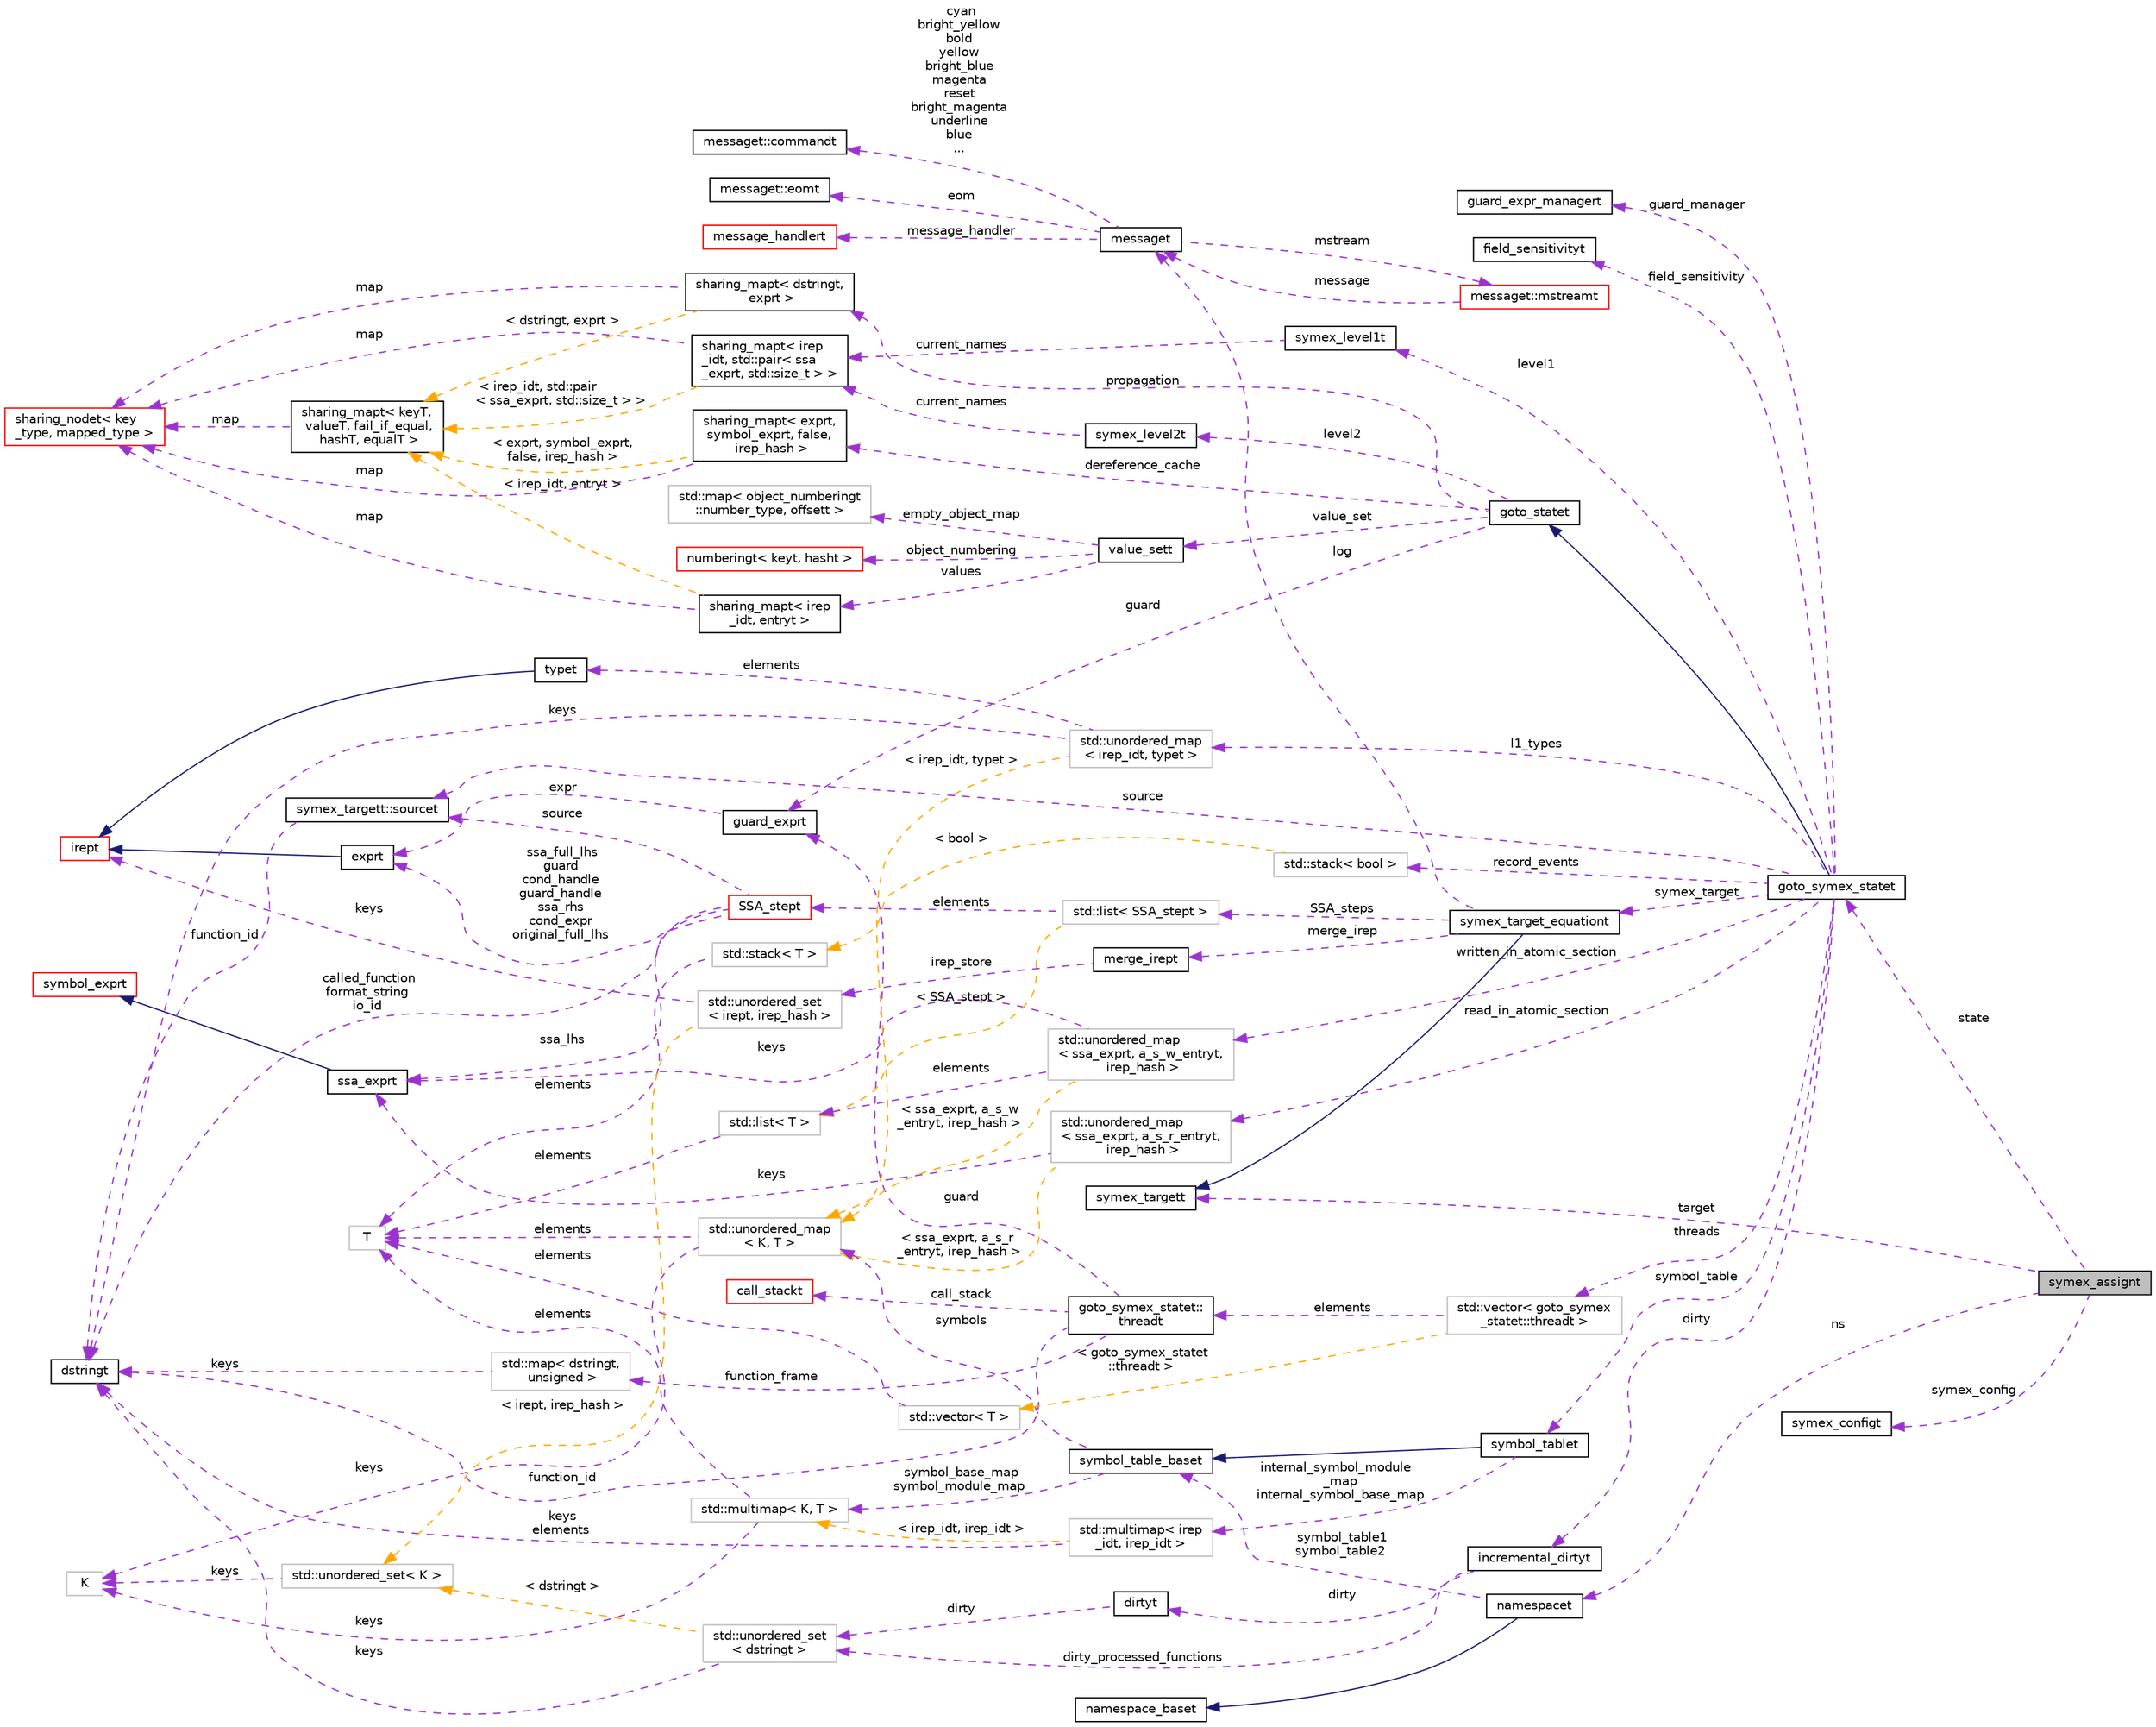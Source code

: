 digraph "symex_assignt"
{
 // LATEX_PDF_SIZE
  bgcolor="transparent";
  edge [fontname="Helvetica",fontsize="10",labelfontname="Helvetica",labelfontsize="10"];
  node [fontname="Helvetica",fontsize="10",shape=record];
  rankdir="LR";
  Node1 [label="symex_assignt",height=0.2,width=0.4,color="black", fillcolor="grey75", style="filled", fontcolor="black",tooltip="Functor for symex assignment."];
  Node2 -> Node1 [dir="back",color="darkorchid3",fontsize="10",style="dashed",label=" state" ,fontname="Helvetica"];
  Node2 [label="goto_symex_statet",height=0.2,width=0.4,color="black",URL="$classgoto__symex__statet.html",tooltip="Central data structure: state."];
  Node3 -> Node2 [dir="back",color="midnightblue",fontsize="10",style="solid",fontname="Helvetica"];
  Node3 [label="goto_statet",height=0.2,width=0.4,color="black",URL="$classgoto__statet.html",tooltip="Container for data that varies per program point, e.g."];
  Node4 -> Node3 [dir="back",color="darkorchid3",fontsize="10",style="dashed",label=" propagation" ,fontname="Helvetica"];
  Node4 [label="sharing_mapt\< dstringt,\l exprt \>",height=0.2,width=0.4,color="black",URL="$classsharing__mapt.html",tooltip=" "];
  Node5 -> Node4 [dir="back",color="darkorchid3",fontsize="10",style="dashed",label=" map" ,fontname="Helvetica"];
  Node5 [label="sharing_nodet\< key\l_type, mapped_type \>",height=0.2,width=0.4,color="red",URL="$classsharing__nodet.html",tooltip=" "];
  Node11 -> Node4 [dir="back",color="orange",fontsize="10",style="dashed",label=" \< dstringt, exprt \>" ,fontname="Helvetica"];
  Node11 [label="sharing_mapt\< keyT,\l valueT, fail_if_equal,\l hashT, equalT \>",height=0.2,width=0.4,color="black",URL="$classsharing__mapt.html",tooltip="A map implemented as a tree where subtrees can be shared between different maps."];
  Node5 -> Node11 [dir="back",color="darkorchid3",fontsize="10",style="dashed",label=" map" ,fontname="Helvetica"];
  Node12 -> Node3 [dir="back",color="darkorchid3",fontsize="10",style="dashed",label=" level2" ,fontname="Helvetica"];
  Node12 [label="symex_level2t",height=0.2,width=0.4,color="black",URL="$structsymex__level2t.html",tooltip="Functor to set the level 2 renaming of SSA expressions."];
  Node13 -> Node12 [dir="back",color="darkorchid3",fontsize="10",style="dashed",label=" current_names" ,fontname="Helvetica"];
  Node13 [label="sharing_mapt\< irep\l_idt, std::pair\< ssa\l_exprt, std::size_t \> \>",height=0.2,width=0.4,color="black",URL="$classsharing__mapt.html",tooltip=" "];
  Node5 -> Node13 [dir="back",color="darkorchid3",fontsize="10",style="dashed",label=" map" ,fontname="Helvetica"];
  Node11 -> Node13 [dir="back",color="orange",fontsize="10",style="dashed",label=" \< irep_idt, std::pair\l\< ssa_exprt, std::size_t \> \>" ,fontname="Helvetica"];
  Node14 -> Node3 [dir="back",color="darkorchid3",fontsize="10",style="dashed",label=" dereference_cache" ,fontname="Helvetica"];
  Node14 [label="sharing_mapt\< exprt,\l symbol_exprt, false,\l irep_hash \>",height=0.2,width=0.4,color="black",URL="$classsharing__mapt.html",tooltip=" "];
  Node5 -> Node14 [dir="back",color="darkorchid3",fontsize="10",style="dashed",label=" map" ,fontname="Helvetica"];
  Node11 -> Node14 [dir="back",color="orange",fontsize="10",style="dashed",label=" \< exprt, symbol_exprt,\l false, irep_hash \>" ,fontname="Helvetica"];
  Node15 -> Node3 [dir="back",color="darkorchid3",fontsize="10",style="dashed",label=" guard" ,fontname="Helvetica"];
  Node15 [label="guard_exprt",height=0.2,width=0.4,color="black",URL="$classguard__exprt.html",tooltip=" "];
  Node16 -> Node15 [dir="back",color="darkorchid3",fontsize="10",style="dashed",label=" expr" ,fontname="Helvetica"];
  Node16 [label="exprt",height=0.2,width=0.4,color="black",URL="$classexprt.html",tooltip="Base class for all expressions."];
  Node17 -> Node16 [dir="back",color="midnightblue",fontsize="10",style="solid",fontname="Helvetica"];
  Node17 [label="irept",height=0.2,width=0.4,color="red",URL="$classirept.html",tooltip="There are a large number of kinds of tree structured or tree-like data in CPROVER."];
  Node26 -> Node3 [dir="back",color="darkorchid3",fontsize="10",style="dashed",label=" value_set" ,fontname="Helvetica"];
  Node26 [label="value_sett",height=0.2,width=0.4,color="black",URL="$classvalue__sett.html",tooltip="State type in value_set_domaint, used in value-set analysis and goto-symex."];
  Node27 -> Node26 [dir="back",color="darkorchid3",fontsize="10",style="dashed",label=" values" ,fontname="Helvetica"];
  Node27 [label="sharing_mapt\< irep\l_idt, entryt \>",height=0.2,width=0.4,color="black",URL="$classsharing__mapt.html",tooltip=" "];
  Node5 -> Node27 [dir="back",color="darkorchid3",fontsize="10",style="dashed",label=" map" ,fontname="Helvetica"];
  Node11 -> Node27 [dir="back",color="orange",fontsize="10",style="dashed",label=" \< irep_idt, entryt \>" ,fontname="Helvetica"];
  Node28 -> Node26 [dir="back",color="darkorchid3",fontsize="10",style="dashed",label=" empty_object_map" ,fontname="Helvetica"];
  Node28 [label="std::map\< object_numberingt\l::number_type, offsett \>",height=0.2,width=0.4,color="grey75",tooltip=" "];
  Node31 -> Node26 [dir="back",color="darkorchid3",fontsize="10",style="dashed",label=" object_numbering" ,fontname="Helvetica"];
  Node31 [label="numberingt\< keyt, hasht \>",height=0.2,width=0.4,color="red",URL="$classnumberingt.html",tooltip=" "];
  Node35 -> Node2 [dir="back",color="darkorchid3",fontsize="10",style="dashed",label=" read_in_atomic_section" ,fontname="Helvetica"];
  Node35 [label="std::unordered_map\l\< ssa_exprt, a_s_r_entryt,\l irep_hash \>",height=0.2,width=0.4,color="grey75",tooltip=" "];
  Node36 -> Node35 [dir="back",color="darkorchid3",fontsize="10",style="dashed",label=" keys" ,fontname="Helvetica"];
  Node36 [label="ssa_exprt",height=0.2,width=0.4,color="black",URL="$classssa__exprt.html",tooltip="Expression providing an SSA-renamed symbol of expressions."];
  Node37 -> Node36 [dir="back",color="midnightblue",fontsize="10",style="solid",fontname="Helvetica"];
  Node37 [label="symbol_exprt",height=0.2,width=0.4,color="red",URL="$classsymbol__exprt.html",tooltip="Expression to hold a symbol (variable)"];
  Node33 -> Node35 [dir="back",color="orange",fontsize="10",style="dashed",label=" \< ssa_exprt, a_s_r\l_entryt, irep_hash \>" ,fontname="Helvetica"];
  Node33 [label="std::unordered_map\l\< K, T \>",height=0.2,width=0.4,color="grey75",tooltip="STL class."];
  Node30 -> Node33 [dir="back",color="darkorchid3",fontsize="10",style="dashed",label=" keys" ,fontname="Helvetica"];
  Node30 [label="K",height=0.2,width=0.4,color="grey75",tooltip=" "];
  Node23 -> Node33 [dir="back",color="darkorchid3",fontsize="10",style="dashed",label=" elements" ,fontname="Helvetica"];
  Node23 [label="T",height=0.2,width=0.4,color="grey75",tooltip=" "];
  Node40 -> Node2 [dir="back",color="darkorchid3",fontsize="10",style="dashed",label=" symbol_table" ,fontname="Helvetica"];
  Node40 [label="symbol_tablet",height=0.2,width=0.4,color="black",URL="$classsymbol__tablet.html",tooltip="The symbol table."];
  Node41 -> Node40 [dir="back",color="midnightblue",fontsize="10",style="solid",fontname="Helvetica"];
  Node41 [label="symbol_table_baset",height=0.2,width=0.4,color="black",URL="$classsymbol__table__baset.html",tooltip="The symbol table base class interface."];
  Node42 -> Node41 [dir="back",color="darkorchid3",fontsize="10",style="dashed",label=" symbol_base_map\nsymbol_module_map" ,fontname="Helvetica"];
  Node42 [label="std::multimap\< K, T \>",height=0.2,width=0.4,color="grey75",tooltip="STL class."];
  Node30 -> Node42 [dir="back",color="darkorchid3",fontsize="10",style="dashed",label=" keys" ,fontname="Helvetica"];
  Node23 -> Node42 [dir="back",color="darkorchid3",fontsize="10",style="dashed",label=" elements" ,fontname="Helvetica"];
  Node33 -> Node41 [dir="back",color="darkorchid3",fontsize="10",style="dashed",label=" symbols" ,fontname="Helvetica"];
  Node43 -> Node40 [dir="back",color="darkorchid3",fontsize="10",style="dashed",label=" internal_symbol_module\l_map\ninternal_symbol_base_map" ,fontname="Helvetica"];
  Node43 [label="std::multimap\< irep\l_idt, irep_idt \>",height=0.2,width=0.4,color="grey75",tooltip=" "];
  Node24 -> Node43 [dir="back",color="darkorchid3",fontsize="10",style="dashed",label=" keys\nelements" ,fontname="Helvetica"];
  Node24 [label="dstringt",height=0.2,width=0.4,color="black",URL="$classdstringt.html",tooltip="dstringt has one field, an unsigned integer no which is an index into a static table of strings."];
  Node42 -> Node43 [dir="back",color="orange",fontsize="10",style="dashed",label=" \< irep_idt, irep_idt \>" ,fontname="Helvetica"];
  Node44 -> Node2 [dir="back",color="darkorchid3",fontsize="10",style="dashed",label=" record_events" ,fontname="Helvetica"];
  Node44 [label="std::stack\< bool \>",height=0.2,width=0.4,color="grey75",tooltip=" "];
  Node45 -> Node44 [dir="back",color="orange",fontsize="10",style="dashed",label=" \< bool \>" ,fontname="Helvetica"];
  Node45 [label="std::stack\< T \>",height=0.2,width=0.4,color="grey75",tooltip="STL class."];
  Node23 -> Node45 [dir="back",color="darkorchid3",fontsize="10",style="dashed",label=" elements" ,fontname="Helvetica"];
  Node46 -> Node2 [dir="back",color="darkorchid3",fontsize="10",style="dashed",label=" dirty" ,fontname="Helvetica"];
  Node46 [label="incremental_dirtyt",height=0.2,width=0.4,color="black",URL="$classincremental__dirtyt.html",tooltip="Wrapper for dirtyt that permits incremental population, ensuring each function is analysed exactly on..."];
  Node47 -> Node46 [dir="back",color="darkorchid3",fontsize="10",style="dashed",label=" dirty_processed_functions" ,fontname="Helvetica"];
  Node47 [label="std::unordered_set\l\< dstringt \>",height=0.2,width=0.4,color="grey75",tooltip=" "];
  Node24 -> Node47 [dir="back",color="darkorchid3",fontsize="10",style="dashed",label=" keys" ,fontname="Helvetica"];
  Node48 -> Node47 [dir="back",color="orange",fontsize="10",style="dashed",label=" \< dstringt \>" ,fontname="Helvetica"];
  Node48 [label="std::unordered_set\< K \>",height=0.2,width=0.4,color="grey75",tooltip="STL class."];
  Node30 -> Node48 [dir="back",color="darkorchid3",fontsize="10",style="dashed",label=" keys" ,fontname="Helvetica"];
  Node49 -> Node46 [dir="back",color="darkorchid3",fontsize="10",style="dashed",label=" dirty" ,fontname="Helvetica"];
  Node49 [label="dirtyt",height=0.2,width=0.4,color="black",URL="$classdirtyt.html",tooltip="Dirty variables are ones which have their address taken so we can't reliably work out where they may ..."];
  Node47 -> Node49 [dir="back",color="darkorchid3",fontsize="10",style="dashed",label=" dirty" ,fontname="Helvetica"];
  Node50 -> Node2 [dir="back",color="darkorchid3",fontsize="10",style="dashed",label=" guard_manager" ,fontname="Helvetica"];
  Node50 [label="guard_expr_managert",height=0.2,width=0.4,color="black",URL="$structguard__expr__managert.html",tooltip="This is unused by this implementation of guards, but can be used by other implementations of the same..."];
  Node51 -> Node2 [dir="back",color="darkorchid3",fontsize="10",style="dashed",label=" symex_target" ,fontname="Helvetica"];
  Node51 [label="symex_target_equationt",height=0.2,width=0.4,color="black",URL="$classsymex__target__equationt.html",tooltip="Inheriting the interface of symex_targett this class represents the SSA form of the input program as ..."];
  Node52 -> Node51 [dir="back",color="midnightblue",fontsize="10",style="solid",fontname="Helvetica"];
  Node52 [label="symex_targett",height=0.2,width=0.4,color="black",URL="$classsymex__targett.html",tooltip="The interface of the target container for symbolic execution to record its symbolic steps into."];
  Node53 -> Node51 [dir="back",color="darkorchid3",fontsize="10",style="dashed",label=" log" ,fontname="Helvetica"];
  Node53 [label="messaget",height=0.2,width=0.4,color="black",URL="$classmessaget.html",tooltip="Class that provides messages with a built-in verbosity 'level'."];
  Node54 -> Node53 [dir="back",color="darkorchid3",fontsize="10",style="dashed",label=" message_handler" ,fontname="Helvetica"];
  Node54 [label="message_handlert",height=0.2,width=0.4,color="red",URL="$classmessage__handlert.html",tooltip=" "];
  Node56 -> Node53 [dir="back",color="darkorchid3",fontsize="10",style="dashed",label=" cyan\nbright_yellow\nbold\nyellow\nbright_blue\nmagenta\nreset\nbright_magenta\nunderline\nblue\n..." ,fontname="Helvetica"];
  Node56 [label="messaget::commandt",height=0.2,width=0.4,color="black",URL="$classmessaget_1_1commandt.html",tooltip=" "];
  Node57 -> Node53 [dir="back",color="darkorchid3",fontsize="10",style="dashed",label=" mstream" ,fontname="Helvetica"];
  Node57 [label="messaget::mstreamt",height=0.2,width=0.4,color="red",URL="$classmessaget_1_1mstreamt.html",tooltip=" "];
  Node53 -> Node57 [dir="back",color="darkorchid3",fontsize="10",style="dashed",label=" message" ,fontname="Helvetica"];
  Node64 -> Node53 [dir="back",color="darkorchid3",fontsize="10",style="dashed",label=" eom" ,fontname="Helvetica"];
  Node64 [label="messaget::eomt",height=0.2,width=0.4,color="black",URL="$classmessaget_1_1eomt.html",tooltip=" "];
  Node65 -> Node51 [dir="back",color="darkorchid3",fontsize="10",style="dashed",label=" merge_irep" ,fontname="Helvetica"];
  Node65 [label="merge_irept",height=0.2,width=0.4,color="black",URL="$classmerge__irept.html",tooltip=" "];
  Node66 -> Node65 [dir="back",color="darkorchid3",fontsize="10",style="dashed",label=" irep_store" ,fontname="Helvetica"];
  Node66 [label="std::unordered_set\l\< irept, irep_hash \>",height=0.2,width=0.4,color="grey75",tooltip=" "];
  Node17 -> Node66 [dir="back",color="darkorchid3",fontsize="10",style="dashed",label=" keys" ,fontname="Helvetica"];
  Node48 -> Node66 [dir="back",color="orange",fontsize="10",style="dashed",label=" \< irept, irep_hash \>" ,fontname="Helvetica"];
  Node67 -> Node51 [dir="back",color="darkorchid3",fontsize="10",style="dashed",label=" SSA_steps" ,fontname="Helvetica"];
  Node67 [label="std::list\< SSA_stept \>",height=0.2,width=0.4,color="grey75",tooltip=" "];
  Node68 -> Node67 [dir="back",color="darkorchid3",fontsize="10",style="dashed",label=" elements" ,fontname="Helvetica"];
  Node68 [label="SSA_stept",height=0.2,width=0.4,color="red",URL="$class_s_s_a__stept.html",tooltip="Single SSA step in the equation."];
  Node36 -> Node68 [dir="back",color="darkorchid3",fontsize="10",style="dashed",label=" ssa_lhs" ,fontname="Helvetica"];
  Node24 -> Node68 [dir="back",color="darkorchid3",fontsize="10",style="dashed",label=" called_function\nformat_string\nio_id" ,fontname="Helvetica"];
  Node16 -> Node68 [dir="back",color="darkorchid3",fontsize="10",style="dashed",label=" ssa_full_lhs\nguard\ncond_handle\nguard_handle\nssa_rhs\ncond_expr\noriginal_full_lhs" ,fontname="Helvetica"];
  Node73 -> Node68 [dir="back",color="darkorchid3",fontsize="10",style="dashed",label=" source" ,fontname="Helvetica"];
  Node73 [label="symex_targett::sourcet",height=0.2,width=0.4,color="black",URL="$structsymex__targett_1_1sourcet.html",tooltip="Identifies source in the context of symbolic execution."];
  Node24 -> Node73 [dir="back",color="darkorchid3",fontsize="10",style="dashed",label=" function_id" ,fontname="Helvetica"];
  Node70 -> Node67 [dir="back",color="orange",fontsize="10",style="dashed",label=" \< SSA_stept \>" ,fontname="Helvetica"];
  Node70 [label="std::list\< T \>",height=0.2,width=0.4,color="grey75",tooltip="STL class."];
  Node23 -> Node70 [dir="back",color="darkorchid3",fontsize="10",style="dashed",label=" elements" ,fontname="Helvetica"];
  Node75 -> Node2 [dir="back",color="darkorchid3",fontsize="10",style="dashed",label=" field_sensitivity" ,fontname="Helvetica"];
  Node75 [label="field_sensitivityt",height=0.2,width=0.4,color="black",URL="$classfield__sensitivityt.html",tooltip="Control granularity of object accesses."];
  Node73 -> Node2 [dir="back",color="darkorchid3",fontsize="10",style="dashed",label=" source" ,fontname="Helvetica"];
  Node76 -> Node2 [dir="back",color="darkorchid3",fontsize="10",style="dashed",label=" written_in_atomic_section" ,fontname="Helvetica"];
  Node76 [label="std::unordered_map\l\< ssa_exprt, a_s_w_entryt,\l irep_hash \>",height=0.2,width=0.4,color="grey75",tooltip=" "];
  Node70 -> Node76 [dir="back",color="darkorchid3",fontsize="10",style="dashed",label=" elements" ,fontname="Helvetica"];
  Node36 -> Node76 [dir="back",color="darkorchid3",fontsize="10",style="dashed",label=" keys" ,fontname="Helvetica"];
  Node33 -> Node76 [dir="back",color="orange",fontsize="10",style="dashed",label=" \< ssa_exprt, a_s_w\l_entryt, irep_hash \>" ,fontname="Helvetica"];
  Node77 -> Node2 [dir="back",color="darkorchid3",fontsize="10",style="dashed",label=" threads" ,fontname="Helvetica"];
  Node77 [label="std::vector\< goto_symex\l_statet::threadt \>",height=0.2,width=0.4,color="grey75",tooltip=" "];
  Node78 -> Node77 [dir="back",color="darkorchid3",fontsize="10",style="dashed",label=" elements" ,fontname="Helvetica"];
  Node78 [label="goto_symex_statet::\lthreadt",height=0.2,width=0.4,color="black",URL="$structgoto__symex__statet_1_1threadt.html",tooltip=" "];
  Node15 -> Node78 [dir="back",color="darkorchid3",fontsize="10",style="dashed",label=" guard" ,fontname="Helvetica"];
  Node24 -> Node78 [dir="back",color="darkorchid3",fontsize="10",style="dashed",label=" function_id" ,fontname="Helvetica"];
  Node79 -> Node78 [dir="back",color="darkorchid3",fontsize="10",style="dashed",label=" function_frame" ,fontname="Helvetica"];
  Node79 [label="std::map\< dstringt,\l unsigned \>",height=0.2,width=0.4,color="grey75",tooltip=" "];
  Node24 -> Node79 [dir="back",color="darkorchid3",fontsize="10",style="dashed",label=" keys" ,fontname="Helvetica"];
  Node80 -> Node78 [dir="back",color="darkorchid3",fontsize="10",style="dashed",label=" call_stack" ,fontname="Helvetica"];
  Node80 [label="call_stackt",height=0.2,width=0.4,color="red",URL="$classcall__stackt.html",tooltip=" "];
  Node22 -> Node77 [dir="back",color="orange",fontsize="10",style="dashed",label=" \< goto_symex_statet\l::threadt \>" ,fontname="Helvetica"];
  Node22 [label="std::vector\< T \>",height=0.2,width=0.4,color="grey75",tooltip="STL class."];
  Node23 -> Node22 [dir="back",color="darkorchid3",fontsize="10",style="dashed",label=" elements" ,fontname="Helvetica"];
  Node82 -> Node2 [dir="back",color="darkorchid3",fontsize="10",style="dashed",label=" l1_types" ,fontname="Helvetica"];
  Node82 [label="std::unordered_map\l\< irep_idt, typet \>",height=0.2,width=0.4,color="grey75",tooltip=" "];
  Node83 -> Node82 [dir="back",color="darkorchid3",fontsize="10",style="dashed",label=" elements" ,fontname="Helvetica"];
  Node83 [label="typet",height=0.2,width=0.4,color="black",URL="$classtypet.html",tooltip="The type of an expression, extends irept."];
  Node17 -> Node83 [dir="back",color="midnightblue",fontsize="10",style="solid",fontname="Helvetica"];
  Node24 -> Node82 [dir="back",color="darkorchid3",fontsize="10",style="dashed",label=" keys" ,fontname="Helvetica"];
  Node33 -> Node82 [dir="back",color="orange",fontsize="10",style="dashed",label=" \< irep_idt, typet \>" ,fontname="Helvetica"];
  Node84 -> Node2 [dir="back",color="darkorchid3",fontsize="10",style="dashed",label=" level1" ,fontname="Helvetica"];
  Node84 [label="symex_level1t",height=0.2,width=0.4,color="black",URL="$structsymex__level1t.html",tooltip="Functor to set the level 1 renaming of SSA expressions."];
  Node13 -> Node84 [dir="back",color="darkorchid3",fontsize="10",style="dashed",label=" current_names" ,fontname="Helvetica"];
  Node85 -> Node1 [dir="back",color="darkorchid3",fontsize="10",style="dashed",label=" ns" ,fontname="Helvetica"];
  Node85 [label="namespacet",height=0.2,width=0.4,color="black",URL="$classnamespacet.html",tooltip="A namespacet is essentially one or two symbol tables bound together, to allow for symbol lookups in t..."];
  Node86 -> Node85 [dir="back",color="midnightblue",fontsize="10",style="solid",fontname="Helvetica"];
  Node86 [label="namespace_baset",height=0.2,width=0.4,color="black",URL="$classnamespace__baset.html",tooltip="Basic interface for a namespace."];
  Node41 -> Node85 [dir="back",color="darkorchid3",fontsize="10",style="dashed",label=" symbol_table1\nsymbol_table2" ,fontname="Helvetica"];
  Node87 -> Node1 [dir="back",color="darkorchid3",fontsize="10",style="dashed",label=" symex_config" ,fontname="Helvetica"];
  Node87 [label="symex_configt",height=0.2,width=0.4,color="black",URL="$structsymex__configt.html",tooltip="Configuration used for a symbolic execution."];
  Node52 -> Node1 [dir="back",color="darkorchid3",fontsize="10",style="dashed",label=" target" ,fontname="Helvetica"];
}
